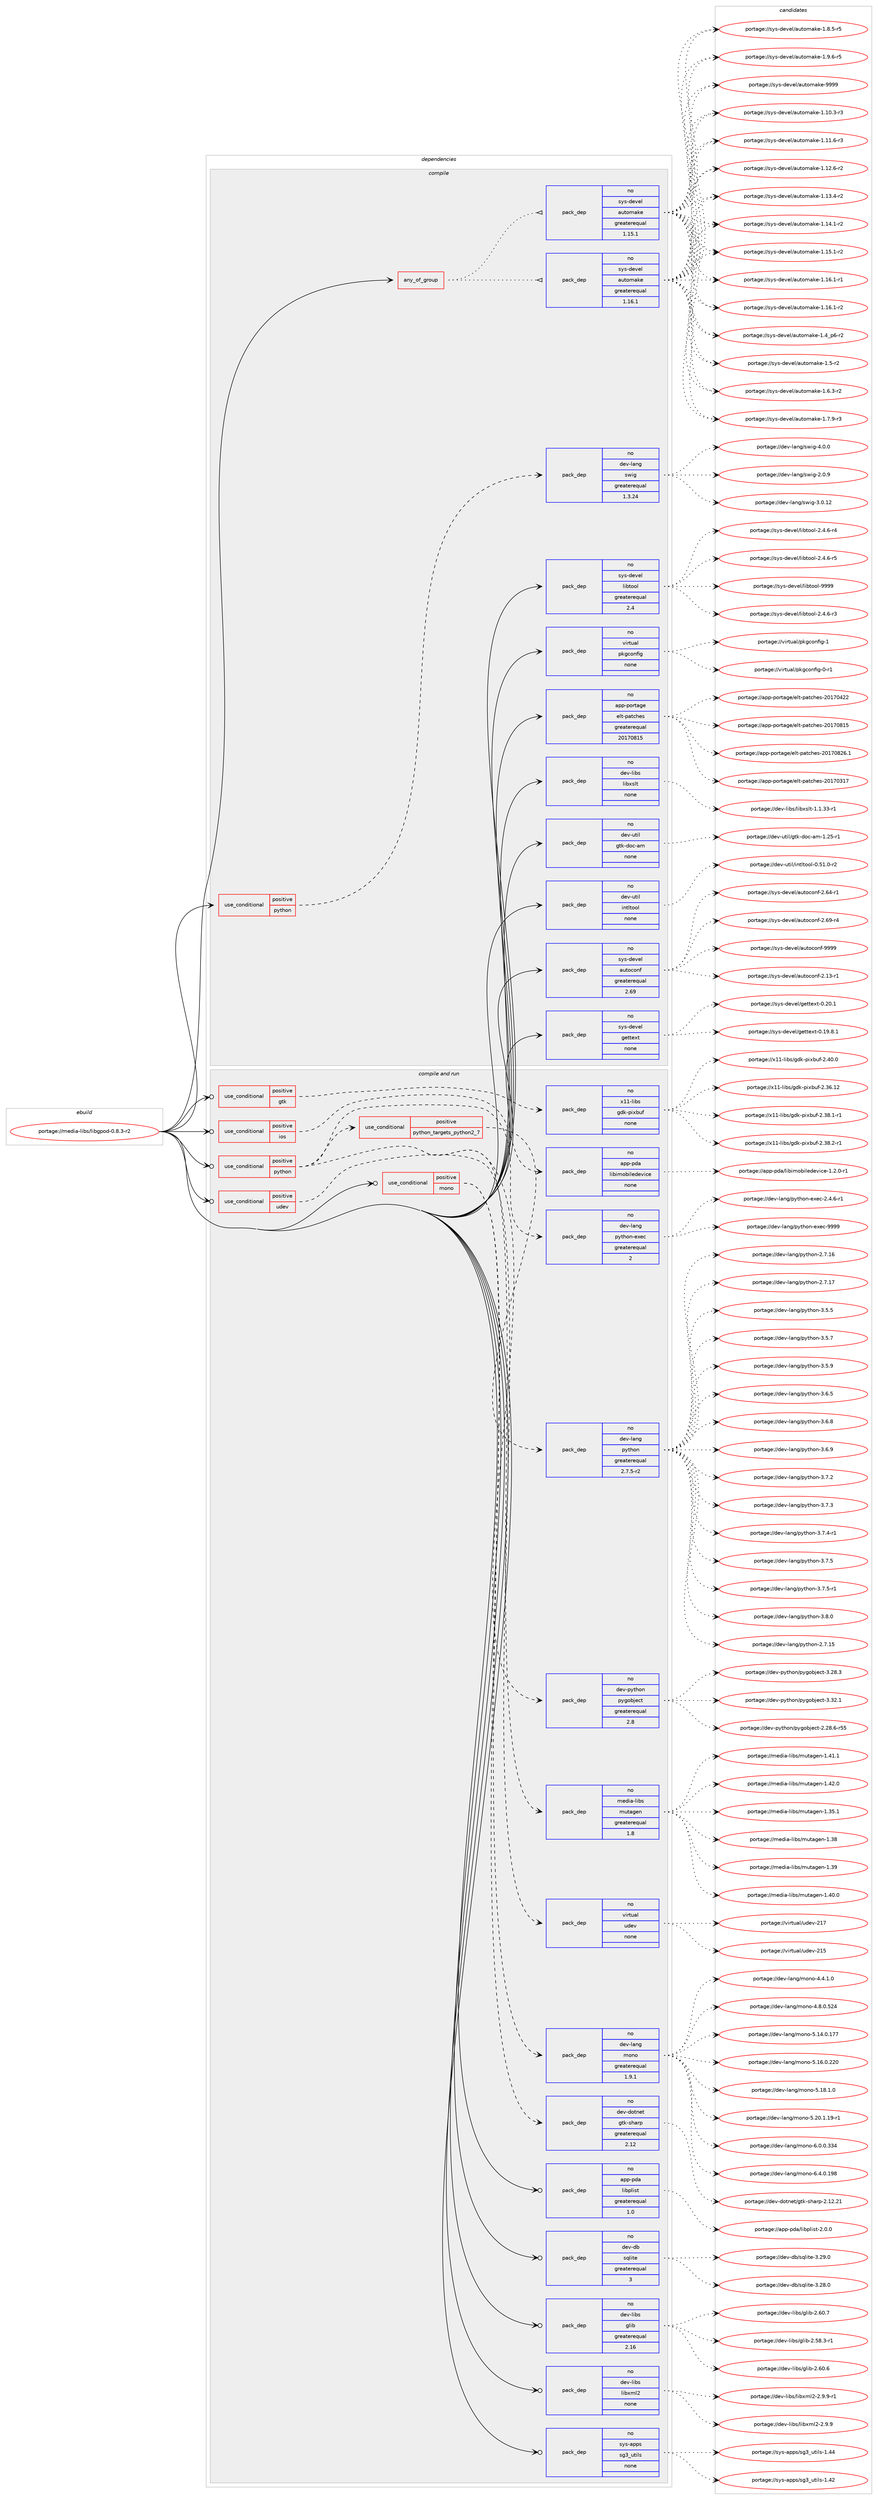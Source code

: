 digraph prolog {

# *************
# Graph options
# *************

newrank=true;
concentrate=true;
compound=true;
graph [rankdir=LR,fontname=Helvetica,fontsize=10,ranksep=1.5];#, ranksep=2.5, nodesep=0.2];
edge  [arrowhead=vee];
node  [fontname=Helvetica,fontsize=10];

# **********
# The ebuild
# **********

subgraph cluster_leftcol {
color=gray;
rank=same;
label=<<i>ebuild</i>>;
id [label="portage://media-libs/libgpod-0.8.3-r2", color=red, width=4, href="../media-libs/libgpod-0.8.3-r2.svg"];
}

# ****************
# The dependencies
# ****************

subgraph cluster_midcol {
color=gray;
label=<<i>dependencies</i>>;
subgraph cluster_compile {
fillcolor="#eeeeee";
style=filled;
label=<<i>compile</i>>;
subgraph any5065 {
dependency320490 [label=<<TABLE BORDER="0" CELLBORDER="1" CELLSPACING="0" CELLPADDING="4"><TR><TD CELLPADDING="10">any_of_group</TD></TR></TABLE>>, shape=none, color=red];subgraph pack235276 {
dependency320491 [label=<<TABLE BORDER="0" CELLBORDER="1" CELLSPACING="0" CELLPADDING="4" WIDTH="220"><TR><TD ROWSPAN="6" CELLPADDING="30">pack_dep</TD></TR><TR><TD WIDTH="110">no</TD></TR><TR><TD>sys-devel</TD></TR><TR><TD>automake</TD></TR><TR><TD>greaterequal</TD></TR><TR><TD>1.16.1</TD></TR></TABLE>>, shape=none, color=blue];
}
dependency320490:e -> dependency320491:w [weight=20,style="dotted",arrowhead="oinv"];
subgraph pack235277 {
dependency320492 [label=<<TABLE BORDER="0" CELLBORDER="1" CELLSPACING="0" CELLPADDING="4" WIDTH="220"><TR><TD ROWSPAN="6" CELLPADDING="30">pack_dep</TD></TR><TR><TD WIDTH="110">no</TD></TR><TR><TD>sys-devel</TD></TR><TR><TD>automake</TD></TR><TR><TD>greaterequal</TD></TR><TR><TD>1.15.1</TD></TR></TABLE>>, shape=none, color=blue];
}
dependency320490:e -> dependency320492:w [weight=20,style="dotted",arrowhead="oinv"];
}
id:e -> dependency320490:w [weight=20,style="solid",arrowhead="vee"];
subgraph cond80019 {
dependency320493 [label=<<TABLE BORDER="0" CELLBORDER="1" CELLSPACING="0" CELLPADDING="4"><TR><TD ROWSPAN="3" CELLPADDING="10">use_conditional</TD></TR><TR><TD>positive</TD></TR><TR><TD>python</TD></TR></TABLE>>, shape=none, color=red];
subgraph pack235278 {
dependency320494 [label=<<TABLE BORDER="0" CELLBORDER="1" CELLSPACING="0" CELLPADDING="4" WIDTH="220"><TR><TD ROWSPAN="6" CELLPADDING="30">pack_dep</TD></TR><TR><TD WIDTH="110">no</TD></TR><TR><TD>dev-lang</TD></TR><TR><TD>swig</TD></TR><TR><TD>greaterequal</TD></TR><TR><TD>1.3.24</TD></TR></TABLE>>, shape=none, color=blue];
}
dependency320493:e -> dependency320494:w [weight=20,style="dashed",arrowhead="vee"];
}
id:e -> dependency320493:w [weight=20,style="solid",arrowhead="vee"];
subgraph pack235279 {
dependency320495 [label=<<TABLE BORDER="0" CELLBORDER="1" CELLSPACING="0" CELLPADDING="4" WIDTH="220"><TR><TD ROWSPAN="6" CELLPADDING="30">pack_dep</TD></TR><TR><TD WIDTH="110">no</TD></TR><TR><TD>app-portage</TD></TR><TR><TD>elt-patches</TD></TR><TR><TD>greaterequal</TD></TR><TR><TD>20170815</TD></TR></TABLE>>, shape=none, color=blue];
}
id:e -> dependency320495:w [weight=20,style="solid",arrowhead="vee"];
subgraph pack235280 {
dependency320496 [label=<<TABLE BORDER="0" CELLBORDER="1" CELLSPACING="0" CELLPADDING="4" WIDTH="220"><TR><TD ROWSPAN="6" CELLPADDING="30">pack_dep</TD></TR><TR><TD WIDTH="110">no</TD></TR><TR><TD>dev-libs</TD></TR><TR><TD>libxslt</TD></TR><TR><TD>none</TD></TR><TR><TD></TD></TR></TABLE>>, shape=none, color=blue];
}
id:e -> dependency320496:w [weight=20,style="solid",arrowhead="vee"];
subgraph pack235281 {
dependency320497 [label=<<TABLE BORDER="0" CELLBORDER="1" CELLSPACING="0" CELLPADDING="4" WIDTH="220"><TR><TD ROWSPAN="6" CELLPADDING="30">pack_dep</TD></TR><TR><TD WIDTH="110">no</TD></TR><TR><TD>dev-util</TD></TR><TR><TD>gtk-doc-am</TD></TR><TR><TD>none</TD></TR><TR><TD></TD></TR></TABLE>>, shape=none, color=blue];
}
id:e -> dependency320497:w [weight=20,style="solid",arrowhead="vee"];
subgraph pack235282 {
dependency320498 [label=<<TABLE BORDER="0" CELLBORDER="1" CELLSPACING="0" CELLPADDING="4" WIDTH="220"><TR><TD ROWSPAN="6" CELLPADDING="30">pack_dep</TD></TR><TR><TD WIDTH="110">no</TD></TR><TR><TD>dev-util</TD></TR><TR><TD>intltool</TD></TR><TR><TD>none</TD></TR><TR><TD></TD></TR></TABLE>>, shape=none, color=blue];
}
id:e -> dependency320498:w [weight=20,style="solid",arrowhead="vee"];
subgraph pack235283 {
dependency320499 [label=<<TABLE BORDER="0" CELLBORDER="1" CELLSPACING="0" CELLPADDING="4" WIDTH="220"><TR><TD ROWSPAN="6" CELLPADDING="30">pack_dep</TD></TR><TR><TD WIDTH="110">no</TD></TR><TR><TD>sys-devel</TD></TR><TR><TD>autoconf</TD></TR><TR><TD>greaterequal</TD></TR><TR><TD>2.69</TD></TR></TABLE>>, shape=none, color=blue];
}
id:e -> dependency320499:w [weight=20,style="solid",arrowhead="vee"];
subgraph pack235284 {
dependency320500 [label=<<TABLE BORDER="0" CELLBORDER="1" CELLSPACING="0" CELLPADDING="4" WIDTH="220"><TR><TD ROWSPAN="6" CELLPADDING="30">pack_dep</TD></TR><TR><TD WIDTH="110">no</TD></TR><TR><TD>sys-devel</TD></TR><TR><TD>gettext</TD></TR><TR><TD>none</TD></TR><TR><TD></TD></TR></TABLE>>, shape=none, color=blue];
}
id:e -> dependency320500:w [weight=20,style="solid",arrowhead="vee"];
subgraph pack235285 {
dependency320501 [label=<<TABLE BORDER="0" CELLBORDER="1" CELLSPACING="0" CELLPADDING="4" WIDTH="220"><TR><TD ROWSPAN="6" CELLPADDING="30">pack_dep</TD></TR><TR><TD WIDTH="110">no</TD></TR><TR><TD>sys-devel</TD></TR><TR><TD>libtool</TD></TR><TR><TD>greaterequal</TD></TR><TR><TD>2.4</TD></TR></TABLE>>, shape=none, color=blue];
}
id:e -> dependency320501:w [weight=20,style="solid",arrowhead="vee"];
subgraph pack235286 {
dependency320502 [label=<<TABLE BORDER="0" CELLBORDER="1" CELLSPACING="0" CELLPADDING="4" WIDTH="220"><TR><TD ROWSPAN="6" CELLPADDING="30">pack_dep</TD></TR><TR><TD WIDTH="110">no</TD></TR><TR><TD>virtual</TD></TR><TR><TD>pkgconfig</TD></TR><TR><TD>none</TD></TR><TR><TD></TD></TR></TABLE>>, shape=none, color=blue];
}
id:e -> dependency320502:w [weight=20,style="solid",arrowhead="vee"];
}
subgraph cluster_compileandrun {
fillcolor="#eeeeee";
style=filled;
label=<<i>compile and run</i>>;
subgraph cond80020 {
dependency320503 [label=<<TABLE BORDER="0" CELLBORDER="1" CELLSPACING="0" CELLPADDING="4"><TR><TD ROWSPAN="3" CELLPADDING="10">use_conditional</TD></TR><TR><TD>positive</TD></TR><TR><TD>gtk</TD></TR></TABLE>>, shape=none, color=red];
subgraph pack235287 {
dependency320504 [label=<<TABLE BORDER="0" CELLBORDER="1" CELLSPACING="0" CELLPADDING="4" WIDTH="220"><TR><TD ROWSPAN="6" CELLPADDING="30">pack_dep</TD></TR><TR><TD WIDTH="110">no</TD></TR><TR><TD>x11-libs</TD></TR><TR><TD>gdk-pixbuf</TD></TR><TR><TD>none</TD></TR><TR><TD></TD></TR></TABLE>>, shape=none, color=blue];
}
dependency320503:e -> dependency320504:w [weight=20,style="dashed",arrowhead="vee"];
}
id:e -> dependency320503:w [weight=20,style="solid",arrowhead="odotvee"];
subgraph cond80021 {
dependency320505 [label=<<TABLE BORDER="0" CELLBORDER="1" CELLSPACING="0" CELLPADDING="4"><TR><TD ROWSPAN="3" CELLPADDING="10">use_conditional</TD></TR><TR><TD>positive</TD></TR><TR><TD>ios</TD></TR></TABLE>>, shape=none, color=red];
subgraph pack235288 {
dependency320506 [label=<<TABLE BORDER="0" CELLBORDER="1" CELLSPACING="0" CELLPADDING="4" WIDTH="220"><TR><TD ROWSPAN="6" CELLPADDING="30">pack_dep</TD></TR><TR><TD WIDTH="110">no</TD></TR><TR><TD>app-pda</TD></TR><TR><TD>libimobiledevice</TD></TR><TR><TD>none</TD></TR><TR><TD></TD></TR></TABLE>>, shape=none, color=blue];
}
dependency320505:e -> dependency320506:w [weight=20,style="dashed",arrowhead="vee"];
}
id:e -> dependency320505:w [weight=20,style="solid",arrowhead="odotvee"];
subgraph cond80022 {
dependency320507 [label=<<TABLE BORDER="0" CELLBORDER="1" CELLSPACING="0" CELLPADDING="4"><TR><TD ROWSPAN="3" CELLPADDING="10">use_conditional</TD></TR><TR><TD>positive</TD></TR><TR><TD>mono</TD></TR></TABLE>>, shape=none, color=red];
subgraph pack235289 {
dependency320508 [label=<<TABLE BORDER="0" CELLBORDER="1" CELLSPACING="0" CELLPADDING="4" WIDTH="220"><TR><TD ROWSPAN="6" CELLPADDING="30">pack_dep</TD></TR><TR><TD WIDTH="110">no</TD></TR><TR><TD>dev-lang</TD></TR><TR><TD>mono</TD></TR><TR><TD>greaterequal</TD></TR><TR><TD>1.9.1</TD></TR></TABLE>>, shape=none, color=blue];
}
dependency320507:e -> dependency320508:w [weight=20,style="dashed",arrowhead="vee"];
subgraph pack235290 {
dependency320509 [label=<<TABLE BORDER="0" CELLBORDER="1" CELLSPACING="0" CELLPADDING="4" WIDTH="220"><TR><TD ROWSPAN="6" CELLPADDING="30">pack_dep</TD></TR><TR><TD WIDTH="110">no</TD></TR><TR><TD>dev-dotnet</TD></TR><TR><TD>gtk-sharp</TD></TR><TR><TD>greaterequal</TD></TR><TR><TD>2.12</TD></TR></TABLE>>, shape=none, color=blue];
}
dependency320507:e -> dependency320509:w [weight=20,style="dashed",arrowhead="vee"];
}
id:e -> dependency320507:w [weight=20,style="solid",arrowhead="odotvee"];
subgraph cond80023 {
dependency320510 [label=<<TABLE BORDER="0" CELLBORDER="1" CELLSPACING="0" CELLPADDING="4"><TR><TD ROWSPAN="3" CELLPADDING="10">use_conditional</TD></TR><TR><TD>positive</TD></TR><TR><TD>python</TD></TR></TABLE>>, shape=none, color=red];
subgraph cond80024 {
dependency320511 [label=<<TABLE BORDER="0" CELLBORDER="1" CELLSPACING="0" CELLPADDING="4"><TR><TD ROWSPAN="3" CELLPADDING="10">use_conditional</TD></TR><TR><TD>positive</TD></TR><TR><TD>python_targets_python2_7</TD></TR></TABLE>>, shape=none, color=red];
subgraph pack235291 {
dependency320512 [label=<<TABLE BORDER="0" CELLBORDER="1" CELLSPACING="0" CELLPADDING="4" WIDTH="220"><TR><TD ROWSPAN="6" CELLPADDING="30">pack_dep</TD></TR><TR><TD WIDTH="110">no</TD></TR><TR><TD>dev-lang</TD></TR><TR><TD>python</TD></TR><TR><TD>greaterequal</TD></TR><TR><TD>2.7.5-r2</TD></TR></TABLE>>, shape=none, color=blue];
}
dependency320511:e -> dependency320512:w [weight=20,style="dashed",arrowhead="vee"];
}
dependency320510:e -> dependency320511:w [weight=20,style="dashed",arrowhead="vee"];
subgraph pack235292 {
dependency320513 [label=<<TABLE BORDER="0" CELLBORDER="1" CELLSPACING="0" CELLPADDING="4" WIDTH="220"><TR><TD ROWSPAN="6" CELLPADDING="30">pack_dep</TD></TR><TR><TD WIDTH="110">no</TD></TR><TR><TD>dev-lang</TD></TR><TR><TD>python-exec</TD></TR><TR><TD>greaterequal</TD></TR><TR><TD>2</TD></TR></TABLE>>, shape=none, color=blue];
}
dependency320510:e -> dependency320513:w [weight=20,style="dashed",arrowhead="vee"];
subgraph pack235293 {
dependency320514 [label=<<TABLE BORDER="0" CELLBORDER="1" CELLSPACING="0" CELLPADDING="4" WIDTH="220"><TR><TD ROWSPAN="6" CELLPADDING="30">pack_dep</TD></TR><TR><TD WIDTH="110">no</TD></TR><TR><TD>media-libs</TD></TR><TR><TD>mutagen</TD></TR><TR><TD>greaterequal</TD></TR><TR><TD>1.8</TD></TR></TABLE>>, shape=none, color=blue];
}
dependency320510:e -> dependency320514:w [weight=20,style="dashed",arrowhead="vee"];
subgraph pack235294 {
dependency320515 [label=<<TABLE BORDER="0" CELLBORDER="1" CELLSPACING="0" CELLPADDING="4" WIDTH="220"><TR><TD ROWSPAN="6" CELLPADDING="30">pack_dep</TD></TR><TR><TD WIDTH="110">no</TD></TR><TR><TD>dev-python</TD></TR><TR><TD>pygobject</TD></TR><TR><TD>greaterequal</TD></TR><TR><TD>2.8</TD></TR></TABLE>>, shape=none, color=blue];
}
dependency320510:e -> dependency320515:w [weight=20,style="dashed",arrowhead="vee"];
}
id:e -> dependency320510:w [weight=20,style="solid",arrowhead="odotvee"];
subgraph cond80025 {
dependency320516 [label=<<TABLE BORDER="0" CELLBORDER="1" CELLSPACING="0" CELLPADDING="4"><TR><TD ROWSPAN="3" CELLPADDING="10">use_conditional</TD></TR><TR><TD>positive</TD></TR><TR><TD>udev</TD></TR></TABLE>>, shape=none, color=red];
subgraph pack235295 {
dependency320517 [label=<<TABLE BORDER="0" CELLBORDER="1" CELLSPACING="0" CELLPADDING="4" WIDTH="220"><TR><TD ROWSPAN="6" CELLPADDING="30">pack_dep</TD></TR><TR><TD WIDTH="110">no</TD></TR><TR><TD>virtual</TD></TR><TR><TD>udev</TD></TR><TR><TD>none</TD></TR><TR><TD></TD></TR></TABLE>>, shape=none, color=blue];
}
dependency320516:e -> dependency320517:w [weight=20,style="dashed",arrowhead="vee"];
}
id:e -> dependency320516:w [weight=20,style="solid",arrowhead="odotvee"];
subgraph pack235296 {
dependency320518 [label=<<TABLE BORDER="0" CELLBORDER="1" CELLSPACING="0" CELLPADDING="4" WIDTH="220"><TR><TD ROWSPAN="6" CELLPADDING="30">pack_dep</TD></TR><TR><TD WIDTH="110">no</TD></TR><TR><TD>app-pda</TD></TR><TR><TD>libplist</TD></TR><TR><TD>greaterequal</TD></TR><TR><TD>1.0</TD></TR></TABLE>>, shape=none, color=blue];
}
id:e -> dependency320518:w [weight=20,style="solid",arrowhead="odotvee"];
subgraph pack235297 {
dependency320519 [label=<<TABLE BORDER="0" CELLBORDER="1" CELLSPACING="0" CELLPADDING="4" WIDTH="220"><TR><TD ROWSPAN="6" CELLPADDING="30">pack_dep</TD></TR><TR><TD WIDTH="110">no</TD></TR><TR><TD>dev-db</TD></TR><TR><TD>sqlite</TD></TR><TR><TD>greaterequal</TD></TR><TR><TD>3</TD></TR></TABLE>>, shape=none, color=blue];
}
id:e -> dependency320519:w [weight=20,style="solid",arrowhead="odotvee"];
subgraph pack235298 {
dependency320520 [label=<<TABLE BORDER="0" CELLBORDER="1" CELLSPACING="0" CELLPADDING="4" WIDTH="220"><TR><TD ROWSPAN="6" CELLPADDING="30">pack_dep</TD></TR><TR><TD WIDTH="110">no</TD></TR><TR><TD>dev-libs</TD></TR><TR><TD>glib</TD></TR><TR><TD>greaterequal</TD></TR><TR><TD>2.16</TD></TR></TABLE>>, shape=none, color=blue];
}
id:e -> dependency320520:w [weight=20,style="solid",arrowhead="odotvee"];
subgraph pack235299 {
dependency320521 [label=<<TABLE BORDER="0" CELLBORDER="1" CELLSPACING="0" CELLPADDING="4" WIDTH="220"><TR><TD ROWSPAN="6" CELLPADDING="30">pack_dep</TD></TR><TR><TD WIDTH="110">no</TD></TR><TR><TD>dev-libs</TD></TR><TR><TD>libxml2</TD></TR><TR><TD>none</TD></TR><TR><TD></TD></TR></TABLE>>, shape=none, color=blue];
}
id:e -> dependency320521:w [weight=20,style="solid",arrowhead="odotvee"];
subgraph pack235300 {
dependency320522 [label=<<TABLE BORDER="0" CELLBORDER="1" CELLSPACING="0" CELLPADDING="4" WIDTH="220"><TR><TD ROWSPAN="6" CELLPADDING="30">pack_dep</TD></TR><TR><TD WIDTH="110">no</TD></TR><TR><TD>sys-apps</TD></TR><TR><TD>sg3_utils</TD></TR><TR><TD>none</TD></TR><TR><TD></TD></TR></TABLE>>, shape=none, color=blue];
}
id:e -> dependency320522:w [weight=20,style="solid",arrowhead="odotvee"];
}
subgraph cluster_run {
fillcolor="#eeeeee";
style=filled;
label=<<i>run</i>>;
}
}

# **************
# The candidates
# **************

subgraph cluster_choices {
rank=same;
color=gray;
label=<<i>candidates</i>>;

subgraph choice235276 {
color=black;
nodesep=1;
choiceportage11512111545100101118101108479711711611110997107101454946494846514511451 [label="portage://sys-devel/automake-1.10.3-r3", color=red, width=4,href="../sys-devel/automake-1.10.3-r3.svg"];
choiceportage11512111545100101118101108479711711611110997107101454946494946544511451 [label="portage://sys-devel/automake-1.11.6-r3", color=red, width=4,href="../sys-devel/automake-1.11.6-r3.svg"];
choiceportage11512111545100101118101108479711711611110997107101454946495046544511450 [label="portage://sys-devel/automake-1.12.6-r2", color=red, width=4,href="../sys-devel/automake-1.12.6-r2.svg"];
choiceportage11512111545100101118101108479711711611110997107101454946495146524511450 [label="portage://sys-devel/automake-1.13.4-r2", color=red, width=4,href="../sys-devel/automake-1.13.4-r2.svg"];
choiceportage11512111545100101118101108479711711611110997107101454946495246494511450 [label="portage://sys-devel/automake-1.14.1-r2", color=red, width=4,href="../sys-devel/automake-1.14.1-r2.svg"];
choiceportage11512111545100101118101108479711711611110997107101454946495346494511450 [label="portage://sys-devel/automake-1.15.1-r2", color=red, width=4,href="../sys-devel/automake-1.15.1-r2.svg"];
choiceportage11512111545100101118101108479711711611110997107101454946495446494511449 [label="portage://sys-devel/automake-1.16.1-r1", color=red, width=4,href="../sys-devel/automake-1.16.1-r1.svg"];
choiceportage11512111545100101118101108479711711611110997107101454946495446494511450 [label="portage://sys-devel/automake-1.16.1-r2", color=red, width=4,href="../sys-devel/automake-1.16.1-r2.svg"];
choiceportage115121115451001011181011084797117116111109971071014549465295112544511450 [label="portage://sys-devel/automake-1.4_p6-r2", color=red, width=4,href="../sys-devel/automake-1.4_p6-r2.svg"];
choiceportage11512111545100101118101108479711711611110997107101454946534511450 [label="portage://sys-devel/automake-1.5-r2", color=red, width=4,href="../sys-devel/automake-1.5-r2.svg"];
choiceportage115121115451001011181011084797117116111109971071014549465446514511450 [label="portage://sys-devel/automake-1.6.3-r2", color=red, width=4,href="../sys-devel/automake-1.6.3-r2.svg"];
choiceportage115121115451001011181011084797117116111109971071014549465546574511451 [label="portage://sys-devel/automake-1.7.9-r3", color=red, width=4,href="../sys-devel/automake-1.7.9-r3.svg"];
choiceportage115121115451001011181011084797117116111109971071014549465646534511453 [label="portage://sys-devel/automake-1.8.5-r5", color=red, width=4,href="../sys-devel/automake-1.8.5-r5.svg"];
choiceportage115121115451001011181011084797117116111109971071014549465746544511453 [label="portage://sys-devel/automake-1.9.6-r5", color=red, width=4,href="../sys-devel/automake-1.9.6-r5.svg"];
choiceportage115121115451001011181011084797117116111109971071014557575757 [label="portage://sys-devel/automake-9999", color=red, width=4,href="../sys-devel/automake-9999.svg"];
dependency320491:e -> choiceportage11512111545100101118101108479711711611110997107101454946494846514511451:w [style=dotted,weight="100"];
dependency320491:e -> choiceportage11512111545100101118101108479711711611110997107101454946494946544511451:w [style=dotted,weight="100"];
dependency320491:e -> choiceportage11512111545100101118101108479711711611110997107101454946495046544511450:w [style=dotted,weight="100"];
dependency320491:e -> choiceportage11512111545100101118101108479711711611110997107101454946495146524511450:w [style=dotted,weight="100"];
dependency320491:e -> choiceportage11512111545100101118101108479711711611110997107101454946495246494511450:w [style=dotted,weight="100"];
dependency320491:e -> choiceportage11512111545100101118101108479711711611110997107101454946495346494511450:w [style=dotted,weight="100"];
dependency320491:e -> choiceportage11512111545100101118101108479711711611110997107101454946495446494511449:w [style=dotted,weight="100"];
dependency320491:e -> choiceportage11512111545100101118101108479711711611110997107101454946495446494511450:w [style=dotted,weight="100"];
dependency320491:e -> choiceportage115121115451001011181011084797117116111109971071014549465295112544511450:w [style=dotted,weight="100"];
dependency320491:e -> choiceportage11512111545100101118101108479711711611110997107101454946534511450:w [style=dotted,weight="100"];
dependency320491:e -> choiceportage115121115451001011181011084797117116111109971071014549465446514511450:w [style=dotted,weight="100"];
dependency320491:e -> choiceportage115121115451001011181011084797117116111109971071014549465546574511451:w [style=dotted,weight="100"];
dependency320491:e -> choiceportage115121115451001011181011084797117116111109971071014549465646534511453:w [style=dotted,weight="100"];
dependency320491:e -> choiceportage115121115451001011181011084797117116111109971071014549465746544511453:w [style=dotted,weight="100"];
dependency320491:e -> choiceportage115121115451001011181011084797117116111109971071014557575757:w [style=dotted,weight="100"];
}
subgraph choice235277 {
color=black;
nodesep=1;
choiceportage11512111545100101118101108479711711611110997107101454946494846514511451 [label="portage://sys-devel/automake-1.10.3-r3", color=red, width=4,href="../sys-devel/automake-1.10.3-r3.svg"];
choiceportage11512111545100101118101108479711711611110997107101454946494946544511451 [label="portage://sys-devel/automake-1.11.6-r3", color=red, width=4,href="../sys-devel/automake-1.11.6-r3.svg"];
choiceportage11512111545100101118101108479711711611110997107101454946495046544511450 [label="portage://sys-devel/automake-1.12.6-r2", color=red, width=4,href="../sys-devel/automake-1.12.6-r2.svg"];
choiceportage11512111545100101118101108479711711611110997107101454946495146524511450 [label="portage://sys-devel/automake-1.13.4-r2", color=red, width=4,href="../sys-devel/automake-1.13.4-r2.svg"];
choiceportage11512111545100101118101108479711711611110997107101454946495246494511450 [label="portage://sys-devel/automake-1.14.1-r2", color=red, width=4,href="../sys-devel/automake-1.14.1-r2.svg"];
choiceportage11512111545100101118101108479711711611110997107101454946495346494511450 [label="portage://sys-devel/automake-1.15.1-r2", color=red, width=4,href="../sys-devel/automake-1.15.1-r2.svg"];
choiceportage11512111545100101118101108479711711611110997107101454946495446494511449 [label="portage://sys-devel/automake-1.16.1-r1", color=red, width=4,href="../sys-devel/automake-1.16.1-r1.svg"];
choiceportage11512111545100101118101108479711711611110997107101454946495446494511450 [label="portage://sys-devel/automake-1.16.1-r2", color=red, width=4,href="../sys-devel/automake-1.16.1-r2.svg"];
choiceportage115121115451001011181011084797117116111109971071014549465295112544511450 [label="portage://sys-devel/automake-1.4_p6-r2", color=red, width=4,href="../sys-devel/automake-1.4_p6-r2.svg"];
choiceportage11512111545100101118101108479711711611110997107101454946534511450 [label="portage://sys-devel/automake-1.5-r2", color=red, width=4,href="../sys-devel/automake-1.5-r2.svg"];
choiceportage115121115451001011181011084797117116111109971071014549465446514511450 [label="portage://sys-devel/automake-1.6.3-r2", color=red, width=4,href="../sys-devel/automake-1.6.3-r2.svg"];
choiceportage115121115451001011181011084797117116111109971071014549465546574511451 [label="portage://sys-devel/automake-1.7.9-r3", color=red, width=4,href="../sys-devel/automake-1.7.9-r3.svg"];
choiceportage115121115451001011181011084797117116111109971071014549465646534511453 [label="portage://sys-devel/automake-1.8.5-r5", color=red, width=4,href="../sys-devel/automake-1.8.5-r5.svg"];
choiceportage115121115451001011181011084797117116111109971071014549465746544511453 [label="portage://sys-devel/automake-1.9.6-r5", color=red, width=4,href="../sys-devel/automake-1.9.6-r5.svg"];
choiceportage115121115451001011181011084797117116111109971071014557575757 [label="portage://sys-devel/automake-9999", color=red, width=4,href="../sys-devel/automake-9999.svg"];
dependency320492:e -> choiceportage11512111545100101118101108479711711611110997107101454946494846514511451:w [style=dotted,weight="100"];
dependency320492:e -> choiceportage11512111545100101118101108479711711611110997107101454946494946544511451:w [style=dotted,weight="100"];
dependency320492:e -> choiceportage11512111545100101118101108479711711611110997107101454946495046544511450:w [style=dotted,weight="100"];
dependency320492:e -> choiceportage11512111545100101118101108479711711611110997107101454946495146524511450:w [style=dotted,weight="100"];
dependency320492:e -> choiceportage11512111545100101118101108479711711611110997107101454946495246494511450:w [style=dotted,weight="100"];
dependency320492:e -> choiceportage11512111545100101118101108479711711611110997107101454946495346494511450:w [style=dotted,weight="100"];
dependency320492:e -> choiceportage11512111545100101118101108479711711611110997107101454946495446494511449:w [style=dotted,weight="100"];
dependency320492:e -> choiceportage11512111545100101118101108479711711611110997107101454946495446494511450:w [style=dotted,weight="100"];
dependency320492:e -> choiceportage115121115451001011181011084797117116111109971071014549465295112544511450:w [style=dotted,weight="100"];
dependency320492:e -> choiceportage11512111545100101118101108479711711611110997107101454946534511450:w [style=dotted,weight="100"];
dependency320492:e -> choiceportage115121115451001011181011084797117116111109971071014549465446514511450:w [style=dotted,weight="100"];
dependency320492:e -> choiceportage115121115451001011181011084797117116111109971071014549465546574511451:w [style=dotted,weight="100"];
dependency320492:e -> choiceportage115121115451001011181011084797117116111109971071014549465646534511453:w [style=dotted,weight="100"];
dependency320492:e -> choiceportage115121115451001011181011084797117116111109971071014549465746544511453:w [style=dotted,weight="100"];
dependency320492:e -> choiceportage115121115451001011181011084797117116111109971071014557575757:w [style=dotted,weight="100"];
}
subgraph choice235278 {
color=black;
nodesep=1;
choiceportage100101118451089711010347115119105103455046484657 [label="portage://dev-lang/swig-2.0.9", color=red, width=4,href="../dev-lang/swig-2.0.9.svg"];
choiceportage10010111845108971101034711511910510345514648464950 [label="portage://dev-lang/swig-3.0.12", color=red, width=4,href="../dev-lang/swig-3.0.12.svg"];
choiceportage100101118451089711010347115119105103455246484648 [label="portage://dev-lang/swig-4.0.0", color=red, width=4,href="../dev-lang/swig-4.0.0.svg"];
dependency320494:e -> choiceportage100101118451089711010347115119105103455046484657:w [style=dotted,weight="100"];
dependency320494:e -> choiceportage10010111845108971101034711511910510345514648464950:w [style=dotted,weight="100"];
dependency320494:e -> choiceportage100101118451089711010347115119105103455246484648:w [style=dotted,weight="100"];
}
subgraph choice235279 {
color=black;
nodesep=1;
choiceportage97112112451121111141169710310147101108116451129711699104101115455048495548514955 [label="portage://app-portage/elt-patches-20170317", color=red, width=4,href="../app-portage/elt-patches-20170317.svg"];
choiceportage97112112451121111141169710310147101108116451129711699104101115455048495548525050 [label="portage://app-portage/elt-patches-20170422", color=red, width=4,href="../app-portage/elt-patches-20170422.svg"];
choiceportage97112112451121111141169710310147101108116451129711699104101115455048495548564953 [label="portage://app-portage/elt-patches-20170815", color=red, width=4,href="../app-portage/elt-patches-20170815.svg"];
choiceportage971121124511211111411697103101471011081164511297116991041011154550484955485650544649 [label="portage://app-portage/elt-patches-20170826.1", color=red, width=4,href="../app-portage/elt-patches-20170826.1.svg"];
dependency320495:e -> choiceportage97112112451121111141169710310147101108116451129711699104101115455048495548514955:w [style=dotted,weight="100"];
dependency320495:e -> choiceportage97112112451121111141169710310147101108116451129711699104101115455048495548525050:w [style=dotted,weight="100"];
dependency320495:e -> choiceportage97112112451121111141169710310147101108116451129711699104101115455048495548564953:w [style=dotted,weight="100"];
dependency320495:e -> choiceportage971121124511211111411697103101471011081164511297116991041011154550484955485650544649:w [style=dotted,weight="100"];
}
subgraph choice235280 {
color=black;
nodesep=1;
choiceportage10010111845108105981154710810598120115108116454946494651514511449 [label="portage://dev-libs/libxslt-1.1.33-r1", color=red, width=4,href="../dev-libs/libxslt-1.1.33-r1.svg"];
dependency320496:e -> choiceportage10010111845108105981154710810598120115108116454946494651514511449:w [style=dotted,weight="100"];
}
subgraph choice235281 {
color=black;
nodesep=1;
choiceportage10010111845117116105108471031161074510011199459710945494650534511449 [label="portage://dev-util/gtk-doc-am-1.25-r1", color=red, width=4,href="../dev-util/gtk-doc-am-1.25-r1.svg"];
dependency320497:e -> choiceportage10010111845117116105108471031161074510011199459710945494650534511449:w [style=dotted,weight="100"];
}
subgraph choice235282 {
color=black;
nodesep=1;
choiceportage1001011184511711610510847105110116108116111111108454846534946484511450 [label="portage://dev-util/intltool-0.51.0-r2", color=red, width=4,href="../dev-util/intltool-0.51.0-r2.svg"];
dependency320498:e -> choiceportage1001011184511711610510847105110116108116111111108454846534946484511450:w [style=dotted,weight="100"];
}
subgraph choice235283 {
color=black;
nodesep=1;
choiceportage1151211154510010111810110847971171161119911111010245504649514511449 [label="portage://sys-devel/autoconf-2.13-r1", color=red, width=4,href="../sys-devel/autoconf-2.13-r1.svg"];
choiceportage1151211154510010111810110847971171161119911111010245504654524511449 [label="portage://sys-devel/autoconf-2.64-r1", color=red, width=4,href="../sys-devel/autoconf-2.64-r1.svg"];
choiceportage1151211154510010111810110847971171161119911111010245504654574511452 [label="portage://sys-devel/autoconf-2.69-r4", color=red, width=4,href="../sys-devel/autoconf-2.69-r4.svg"];
choiceportage115121115451001011181011084797117116111991111101024557575757 [label="portage://sys-devel/autoconf-9999", color=red, width=4,href="../sys-devel/autoconf-9999.svg"];
dependency320499:e -> choiceportage1151211154510010111810110847971171161119911111010245504649514511449:w [style=dotted,weight="100"];
dependency320499:e -> choiceportage1151211154510010111810110847971171161119911111010245504654524511449:w [style=dotted,weight="100"];
dependency320499:e -> choiceportage1151211154510010111810110847971171161119911111010245504654574511452:w [style=dotted,weight="100"];
dependency320499:e -> choiceportage115121115451001011181011084797117116111991111101024557575757:w [style=dotted,weight="100"];
}
subgraph choice235284 {
color=black;
nodesep=1;
choiceportage1151211154510010111810110847103101116116101120116454846495746564649 [label="portage://sys-devel/gettext-0.19.8.1", color=red, width=4,href="../sys-devel/gettext-0.19.8.1.svg"];
choiceportage115121115451001011181011084710310111611610112011645484650484649 [label="portage://sys-devel/gettext-0.20.1", color=red, width=4,href="../sys-devel/gettext-0.20.1.svg"];
dependency320500:e -> choiceportage1151211154510010111810110847103101116116101120116454846495746564649:w [style=dotted,weight="100"];
dependency320500:e -> choiceportage115121115451001011181011084710310111611610112011645484650484649:w [style=dotted,weight="100"];
}
subgraph choice235285 {
color=black;
nodesep=1;
choiceportage1151211154510010111810110847108105981161111111084550465246544511451 [label="portage://sys-devel/libtool-2.4.6-r3", color=red, width=4,href="../sys-devel/libtool-2.4.6-r3.svg"];
choiceportage1151211154510010111810110847108105981161111111084550465246544511452 [label="portage://sys-devel/libtool-2.4.6-r4", color=red, width=4,href="../sys-devel/libtool-2.4.6-r4.svg"];
choiceportage1151211154510010111810110847108105981161111111084550465246544511453 [label="portage://sys-devel/libtool-2.4.6-r5", color=red, width=4,href="../sys-devel/libtool-2.4.6-r5.svg"];
choiceportage1151211154510010111810110847108105981161111111084557575757 [label="portage://sys-devel/libtool-9999", color=red, width=4,href="../sys-devel/libtool-9999.svg"];
dependency320501:e -> choiceportage1151211154510010111810110847108105981161111111084550465246544511451:w [style=dotted,weight="100"];
dependency320501:e -> choiceportage1151211154510010111810110847108105981161111111084550465246544511452:w [style=dotted,weight="100"];
dependency320501:e -> choiceportage1151211154510010111810110847108105981161111111084550465246544511453:w [style=dotted,weight="100"];
dependency320501:e -> choiceportage1151211154510010111810110847108105981161111111084557575757:w [style=dotted,weight="100"];
}
subgraph choice235286 {
color=black;
nodesep=1;
choiceportage11810511411611797108471121071039911111010210510345484511449 [label="portage://virtual/pkgconfig-0-r1", color=red, width=4,href="../virtual/pkgconfig-0-r1.svg"];
choiceportage1181051141161179710847112107103991111101021051034549 [label="portage://virtual/pkgconfig-1", color=red, width=4,href="../virtual/pkgconfig-1.svg"];
dependency320502:e -> choiceportage11810511411611797108471121071039911111010210510345484511449:w [style=dotted,weight="100"];
dependency320502:e -> choiceportage1181051141161179710847112107103991111101021051034549:w [style=dotted,weight="100"];
}
subgraph choice235287 {
color=black;
nodesep=1;
choiceportage120494945108105981154710310010745112105120981171024550465154464950 [label="portage://x11-libs/gdk-pixbuf-2.36.12", color=red, width=4,href="../x11-libs/gdk-pixbuf-2.36.12.svg"];
choiceportage12049494510810598115471031001074511210512098117102455046515646494511449 [label="portage://x11-libs/gdk-pixbuf-2.38.1-r1", color=red, width=4,href="../x11-libs/gdk-pixbuf-2.38.1-r1.svg"];
choiceportage12049494510810598115471031001074511210512098117102455046515646504511449 [label="portage://x11-libs/gdk-pixbuf-2.38.2-r1", color=red, width=4,href="../x11-libs/gdk-pixbuf-2.38.2-r1.svg"];
choiceportage1204949451081059811547103100107451121051209811710245504652484648 [label="portage://x11-libs/gdk-pixbuf-2.40.0", color=red, width=4,href="../x11-libs/gdk-pixbuf-2.40.0.svg"];
dependency320504:e -> choiceportage120494945108105981154710310010745112105120981171024550465154464950:w [style=dotted,weight="100"];
dependency320504:e -> choiceportage12049494510810598115471031001074511210512098117102455046515646494511449:w [style=dotted,weight="100"];
dependency320504:e -> choiceportage12049494510810598115471031001074511210512098117102455046515646504511449:w [style=dotted,weight="100"];
dependency320504:e -> choiceportage1204949451081059811547103100107451121051209811710245504652484648:w [style=dotted,weight="100"];
}
subgraph choice235288 {
color=black;
nodesep=1;
choiceportage971121124511210097471081059810510911198105108101100101118105991014549465046484511449 [label="portage://app-pda/libimobiledevice-1.2.0-r1", color=red, width=4,href="../app-pda/libimobiledevice-1.2.0-r1.svg"];
dependency320506:e -> choiceportage971121124511210097471081059810510911198105108101100101118105991014549465046484511449:w [style=dotted,weight="100"];
}
subgraph choice235289 {
color=black;
nodesep=1;
choiceportage1001011184510897110103471091111101114552465246494648 [label="portage://dev-lang/mono-4.4.1.0", color=red, width=4,href="../dev-lang/mono-4.4.1.0.svg"];
choiceportage10010111845108971101034710911111011145524656464846535052 [label="portage://dev-lang/mono-4.8.0.524", color=red, width=4,href="../dev-lang/mono-4.8.0.524.svg"];
choiceportage1001011184510897110103471091111101114553464952464846495555 [label="portage://dev-lang/mono-5.14.0.177", color=red, width=4,href="../dev-lang/mono-5.14.0.177.svg"];
choiceportage1001011184510897110103471091111101114553464954464846505048 [label="portage://dev-lang/mono-5.16.0.220", color=red, width=4,href="../dev-lang/mono-5.16.0.220.svg"];
choiceportage100101118451089711010347109111110111455346495646494648 [label="portage://dev-lang/mono-5.18.1.0", color=red, width=4,href="../dev-lang/mono-5.18.1.0.svg"];
choiceportage100101118451089711010347109111110111455346504846494649574511449 [label="portage://dev-lang/mono-5.20.1.19-r1", color=red, width=4,href="../dev-lang/mono-5.20.1.19-r1.svg"];
choiceportage10010111845108971101034710911111011145544648464846515152 [label="portage://dev-lang/mono-6.0.0.334", color=red, width=4,href="../dev-lang/mono-6.0.0.334.svg"];
choiceportage10010111845108971101034710911111011145544652464846495756 [label="portage://dev-lang/mono-6.4.0.198", color=red, width=4,href="../dev-lang/mono-6.4.0.198.svg"];
dependency320508:e -> choiceportage1001011184510897110103471091111101114552465246494648:w [style=dotted,weight="100"];
dependency320508:e -> choiceportage10010111845108971101034710911111011145524656464846535052:w [style=dotted,weight="100"];
dependency320508:e -> choiceportage1001011184510897110103471091111101114553464952464846495555:w [style=dotted,weight="100"];
dependency320508:e -> choiceportage1001011184510897110103471091111101114553464954464846505048:w [style=dotted,weight="100"];
dependency320508:e -> choiceportage100101118451089711010347109111110111455346495646494648:w [style=dotted,weight="100"];
dependency320508:e -> choiceportage100101118451089711010347109111110111455346504846494649574511449:w [style=dotted,weight="100"];
dependency320508:e -> choiceportage10010111845108971101034710911111011145544648464846515152:w [style=dotted,weight="100"];
dependency320508:e -> choiceportage10010111845108971101034710911111011145544652464846495756:w [style=dotted,weight="100"];
}
subgraph choice235290 {
color=black;
nodesep=1;
choiceportage100101118451001111161101011164710311610745115104971141124550464950465049 [label="portage://dev-dotnet/gtk-sharp-2.12.21", color=red, width=4,href="../dev-dotnet/gtk-sharp-2.12.21.svg"];
dependency320509:e -> choiceportage100101118451001111161101011164710311610745115104971141124550464950465049:w [style=dotted,weight="100"];
}
subgraph choice235291 {
color=black;
nodesep=1;
choiceportage10010111845108971101034711212111610411111045504655464953 [label="portage://dev-lang/python-2.7.15", color=red, width=4,href="../dev-lang/python-2.7.15.svg"];
choiceportage10010111845108971101034711212111610411111045504655464954 [label="portage://dev-lang/python-2.7.16", color=red, width=4,href="../dev-lang/python-2.7.16.svg"];
choiceportage10010111845108971101034711212111610411111045504655464955 [label="portage://dev-lang/python-2.7.17", color=red, width=4,href="../dev-lang/python-2.7.17.svg"];
choiceportage100101118451089711010347112121116104111110455146534653 [label="portage://dev-lang/python-3.5.5", color=red, width=4,href="../dev-lang/python-3.5.5.svg"];
choiceportage100101118451089711010347112121116104111110455146534655 [label="portage://dev-lang/python-3.5.7", color=red, width=4,href="../dev-lang/python-3.5.7.svg"];
choiceportage100101118451089711010347112121116104111110455146534657 [label="portage://dev-lang/python-3.5.9", color=red, width=4,href="../dev-lang/python-3.5.9.svg"];
choiceportage100101118451089711010347112121116104111110455146544653 [label="portage://dev-lang/python-3.6.5", color=red, width=4,href="../dev-lang/python-3.6.5.svg"];
choiceportage100101118451089711010347112121116104111110455146544656 [label="portage://dev-lang/python-3.6.8", color=red, width=4,href="../dev-lang/python-3.6.8.svg"];
choiceportage100101118451089711010347112121116104111110455146544657 [label="portage://dev-lang/python-3.6.9", color=red, width=4,href="../dev-lang/python-3.6.9.svg"];
choiceportage100101118451089711010347112121116104111110455146554650 [label="portage://dev-lang/python-3.7.2", color=red, width=4,href="../dev-lang/python-3.7.2.svg"];
choiceportage100101118451089711010347112121116104111110455146554651 [label="portage://dev-lang/python-3.7.3", color=red, width=4,href="../dev-lang/python-3.7.3.svg"];
choiceportage1001011184510897110103471121211161041111104551465546524511449 [label="portage://dev-lang/python-3.7.4-r1", color=red, width=4,href="../dev-lang/python-3.7.4-r1.svg"];
choiceportage100101118451089711010347112121116104111110455146554653 [label="portage://dev-lang/python-3.7.5", color=red, width=4,href="../dev-lang/python-3.7.5.svg"];
choiceportage1001011184510897110103471121211161041111104551465546534511449 [label="portage://dev-lang/python-3.7.5-r1", color=red, width=4,href="../dev-lang/python-3.7.5-r1.svg"];
choiceportage100101118451089711010347112121116104111110455146564648 [label="portage://dev-lang/python-3.8.0", color=red, width=4,href="../dev-lang/python-3.8.0.svg"];
dependency320512:e -> choiceportage10010111845108971101034711212111610411111045504655464953:w [style=dotted,weight="100"];
dependency320512:e -> choiceportage10010111845108971101034711212111610411111045504655464954:w [style=dotted,weight="100"];
dependency320512:e -> choiceportage10010111845108971101034711212111610411111045504655464955:w [style=dotted,weight="100"];
dependency320512:e -> choiceportage100101118451089711010347112121116104111110455146534653:w [style=dotted,weight="100"];
dependency320512:e -> choiceportage100101118451089711010347112121116104111110455146534655:w [style=dotted,weight="100"];
dependency320512:e -> choiceportage100101118451089711010347112121116104111110455146534657:w [style=dotted,weight="100"];
dependency320512:e -> choiceportage100101118451089711010347112121116104111110455146544653:w [style=dotted,weight="100"];
dependency320512:e -> choiceportage100101118451089711010347112121116104111110455146544656:w [style=dotted,weight="100"];
dependency320512:e -> choiceportage100101118451089711010347112121116104111110455146544657:w [style=dotted,weight="100"];
dependency320512:e -> choiceportage100101118451089711010347112121116104111110455146554650:w [style=dotted,weight="100"];
dependency320512:e -> choiceportage100101118451089711010347112121116104111110455146554651:w [style=dotted,weight="100"];
dependency320512:e -> choiceportage1001011184510897110103471121211161041111104551465546524511449:w [style=dotted,weight="100"];
dependency320512:e -> choiceportage100101118451089711010347112121116104111110455146554653:w [style=dotted,weight="100"];
dependency320512:e -> choiceportage1001011184510897110103471121211161041111104551465546534511449:w [style=dotted,weight="100"];
dependency320512:e -> choiceportage100101118451089711010347112121116104111110455146564648:w [style=dotted,weight="100"];
}
subgraph choice235292 {
color=black;
nodesep=1;
choiceportage10010111845108971101034711212111610411111045101120101994550465246544511449 [label="portage://dev-lang/python-exec-2.4.6-r1", color=red, width=4,href="../dev-lang/python-exec-2.4.6-r1.svg"];
choiceportage10010111845108971101034711212111610411111045101120101994557575757 [label="portage://dev-lang/python-exec-9999", color=red, width=4,href="../dev-lang/python-exec-9999.svg"];
dependency320513:e -> choiceportage10010111845108971101034711212111610411111045101120101994550465246544511449:w [style=dotted,weight="100"];
dependency320513:e -> choiceportage10010111845108971101034711212111610411111045101120101994557575757:w [style=dotted,weight="100"];
}
subgraph choice235293 {
color=black;
nodesep=1;
choiceportage109101100105974510810598115471091171169710310111045494651534649 [label="portage://media-libs/mutagen-1.35.1", color=red, width=4,href="../media-libs/mutagen-1.35.1.svg"];
choiceportage10910110010597451081059811547109117116971031011104549465156 [label="portage://media-libs/mutagen-1.38", color=red, width=4,href="../media-libs/mutagen-1.38.svg"];
choiceportage10910110010597451081059811547109117116971031011104549465157 [label="portage://media-libs/mutagen-1.39", color=red, width=4,href="../media-libs/mutagen-1.39.svg"];
choiceportage109101100105974510810598115471091171169710310111045494652484648 [label="portage://media-libs/mutagen-1.40.0", color=red, width=4,href="../media-libs/mutagen-1.40.0.svg"];
choiceportage109101100105974510810598115471091171169710310111045494652494649 [label="portage://media-libs/mutagen-1.41.1", color=red, width=4,href="../media-libs/mutagen-1.41.1.svg"];
choiceportage109101100105974510810598115471091171169710310111045494652504648 [label="portage://media-libs/mutagen-1.42.0", color=red, width=4,href="../media-libs/mutagen-1.42.0.svg"];
dependency320514:e -> choiceportage109101100105974510810598115471091171169710310111045494651534649:w [style=dotted,weight="100"];
dependency320514:e -> choiceportage10910110010597451081059811547109117116971031011104549465156:w [style=dotted,weight="100"];
dependency320514:e -> choiceportage10910110010597451081059811547109117116971031011104549465157:w [style=dotted,weight="100"];
dependency320514:e -> choiceportage109101100105974510810598115471091171169710310111045494652484648:w [style=dotted,weight="100"];
dependency320514:e -> choiceportage109101100105974510810598115471091171169710310111045494652494649:w [style=dotted,weight="100"];
dependency320514:e -> choiceportage109101100105974510810598115471091171169710310111045494652504648:w [style=dotted,weight="100"];
}
subgraph choice235294 {
color=black;
nodesep=1;
choiceportage1001011184511212111610411111047112121103111981061019911645504650564654451145353 [label="portage://dev-python/pygobject-2.28.6-r55", color=red, width=4,href="../dev-python/pygobject-2.28.6-r55.svg"];
choiceportage1001011184511212111610411111047112121103111981061019911645514650564651 [label="portage://dev-python/pygobject-3.28.3", color=red, width=4,href="../dev-python/pygobject-3.28.3.svg"];
choiceportage1001011184511212111610411111047112121103111981061019911645514651504649 [label="portage://dev-python/pygobject-3.32.1", color=red, width=4,href="../dev-python/pygobject-3.32.1.svg"];
dependency320515:e -> choiceportage1001011184511212111610411111047112121103111981061019911645504650564654451145353:w [style=dotted,weight="100"];
dependency320515:e -> choiceportage1001011184511212111610411111047112121103111981061019911645514650564651:w [style=dotted,weight="100"];
dependency320515:e -> choiceportage1001011184511212111610411111047112121103111981061019911645514651504649:w [style=dotted,weight="100"];
}
subgraph choice235295 {
color=black;
nodesep=1;
choiceportage118105114116117971084711710010111845504953 [label="portage://virtual/udev-215", color=red, width=4,href="../virtual/udev-215.svg"];
choiceportage118105114116117971084711710010111845504955 [label="portage://virtual/udev-217", color=red, width=4,href="../virtual/udev-217.svg"];
dependency320517:e -> choiceportage118105114116117971084711710010111845504953:w [style=dotted,weight="100"];
dependency320517:e -> choiceportage118105114116117971084711710010111845504955:w [style=dotted,weight="100"];
}
subgraph choice235296 {
color=black;
nodesep=1;
choiceportage9711211245112100974710810598112108105115116455046484648 [label="portage://app-pda/libplist-2.0.0", color=red, width=4,href="../app-pda/libplist-2.0.0.svg"];
dependency320518:e -> choiceportage9711211245112100974710810598112108105115116455046484648:w [style=dotted,weight="100"];
}
subgraph choice235297 {
color=black;
nodesep=1;
choiceportage10010111845100984711511310810511610145514650564648 [label="portage://dev-db/sqlite-3.28.0", color=red, width=4,href="../dev-db/sqlite-3.28.0.svg"];
choiceportage10010111845100984711511310810511610145514650574648 [label="portage://dev-db/sqlite-3.29.0", color=red, width=4,href="../dev-db/sqlite-3.29.0.svg"];
dependency320519:e -> choiceportage10010111845100984711511310810511610145514650564648:w [style=dotted,weight="100"];
dependency320519:e -> choiceportage10010111845100984711511310810511610145514650574648:w [style=dotted,weight="100"];
}
subgraph choice235298 {
color=black;
nodesep=1;
choiceportage10010111845108105981154710310810598455046535646514511449 [label="portage://dev-libs/glib-2.58.3-r1", color=red, width=4,href="../dev-libs/glib-2.58.3-r1.svg"];
choiceportage1001011184510810598115471031081059845504654484654 [label="portage://dev-libs/glib-2.60.6", color=red, width=4,href="../dev-libs/glib-2.60.6.svg"];
choiceportage1001011184510810598115471031081059845504654484655 [label="portage://dev-libs/glib-2.60.7", color=red, width=4,href="../dev-libs/glib-2.60.7.svg"];
dependency320520:e -> choiceportage10010111845108105981154710310810598455046535646514511449:w [style=dotted,weight="100"];
dependency320520:e -> choiceportage1001011184510810598115471031081059845504654484654:w [style=dotted,weight="100"];
dependency320520:e -> choiceportage1001011184510810598115471031081059845504654484655:w [style=dotted,weight="100"];
}
subgraph choice235299 {
color=black;
nodesep=1;
choiceportage1001011184510810598115471081059812010910850455046574657 [label="portage://dev-libs/libxml2-2.9.9", color=red, width=4,href="../dev-libs/libxml2-2.9.9.svg"];
choiceportage10010111845108105981154710810598120109108504550465746574511449 [label="portage://dev-libs/libxml2-2.9.9-r1", color=red, width=4,href="../dev-libs/libxml2-2.9.9-r1.svg"];
dependency320521:e -> choiceportage1001011184510810598115471081059812010910850455046574657:w [style=dotted,weight="100"];
dependency320521:e -> choiceportage10010111845108105981154710810598120109108504550465746574511449:w [style=dotted,weight="100"];
}
subgraph choice235300 {
color=black;
nodesep=1;
choiceportage11512111545971121121154711510351951171161051081154549465250 [label="portage://sys-apps/sg3_utils-1.42", color=red, width=4,href="../sys-apps/sg3_utils-1.42.svg"];
choiceportage11512111545971121121154711510351951171161051081154549465252 [label="portage://sys-apps/sg3_utils-1.44", color=red, width=4,href="../sys-apps/sg3_utils-1.44.svg"];
dependency320522:e -> choiceportage11512111545971121121154711510351951171161051081154549465250:w [style=dotted,weight="100"];
dependency320522:e -> choiceportage11512111545971121121154711510351951171161051081154549465252:w [style=dotted,weight="100"];
}
}

}
